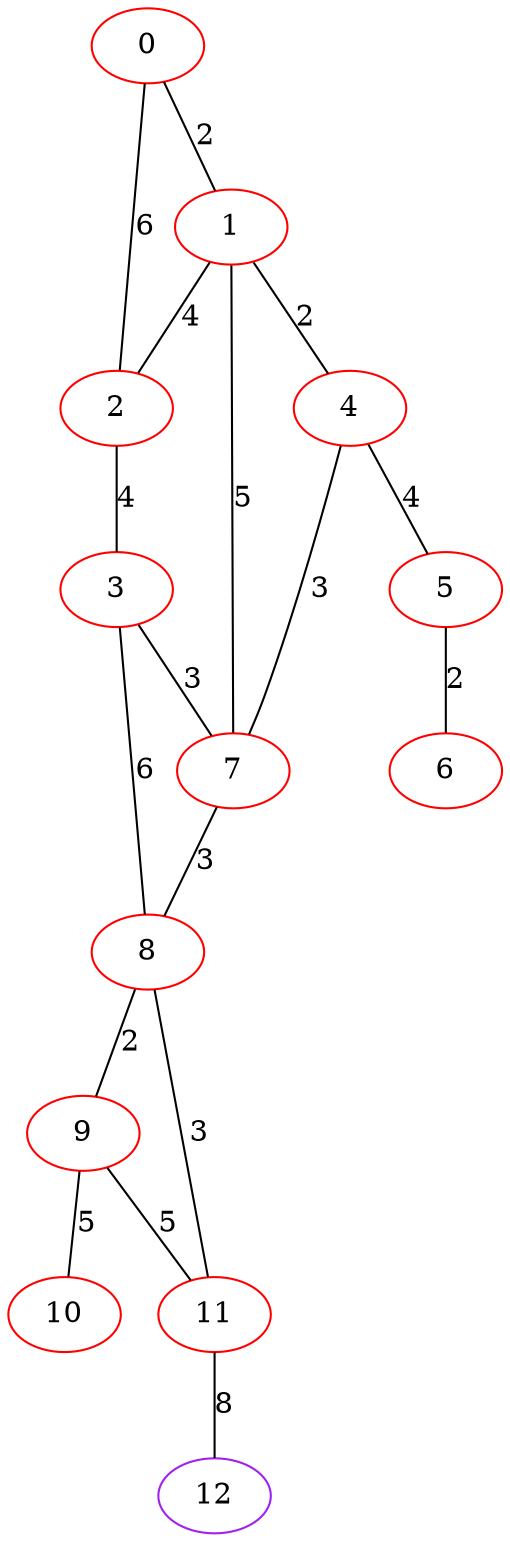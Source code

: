 graph "" {
0 [color=red, weight=1];
1 [color=red, weight=1];
2 [color=red, weight=1];
3 [color=red, weight=1];
4 [color=red, weight=1];
5 [color=red, weight=1];
6 [color=red, weight=1];
7 [color=red, weight=1];
8 [color=red, weight=1];
9 [color=red, weight=1];
10 [color=red, weight=1];
11 [color=red, weight=1];
12 [color=purple, weight=4];
0 -- 1  [key=0, label=2];
0 -- 2  [key=0, label=6];
1 -- 2  [key=0, label=4];
1 -- 4  [key=0, label=2];
1 -- 7  [key=0, label=5];
2 -- 3  [key=0, label=4];
3 -- 8  [key=0, label=6];
3 -- 7  [key=0, label=3];
4 -- 5  [key=0, label=4];
4 -- 7  [key=0, label=3];
5 -- 6  [key=0, label=2];
7 -- 8  [key=0, label=3];
8 -- 11  [key=0, label=3];
8 -- 9  [key=0, label=2];
9 -- 10  [key=0, label=5];
9 -- 11  [key=0, label=5];
11 -- 12  [key=0, label=8];
}
